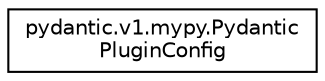 digraph "Graphical Class Hierarchy"
{
 // LATEX_PDF_SIZE
  edge [fontname="Helvetica",fontsize="10",labelfontname="Helvetica",labelfontsize="10"];
  node [fontname="Helvetica",fontsize="10",shape=record];
  rankdir="LR";
  Node0 [label="pydantic.v1.mypy.Pydantic\lPluginConfig",height=0.2,width=0.4,color="black", fillcolor="white", style="filled",URL="$classpydantic_1_1v1_1_1mypy_1_1PydanticPluginConfig.html",tooltip=" "];
}
